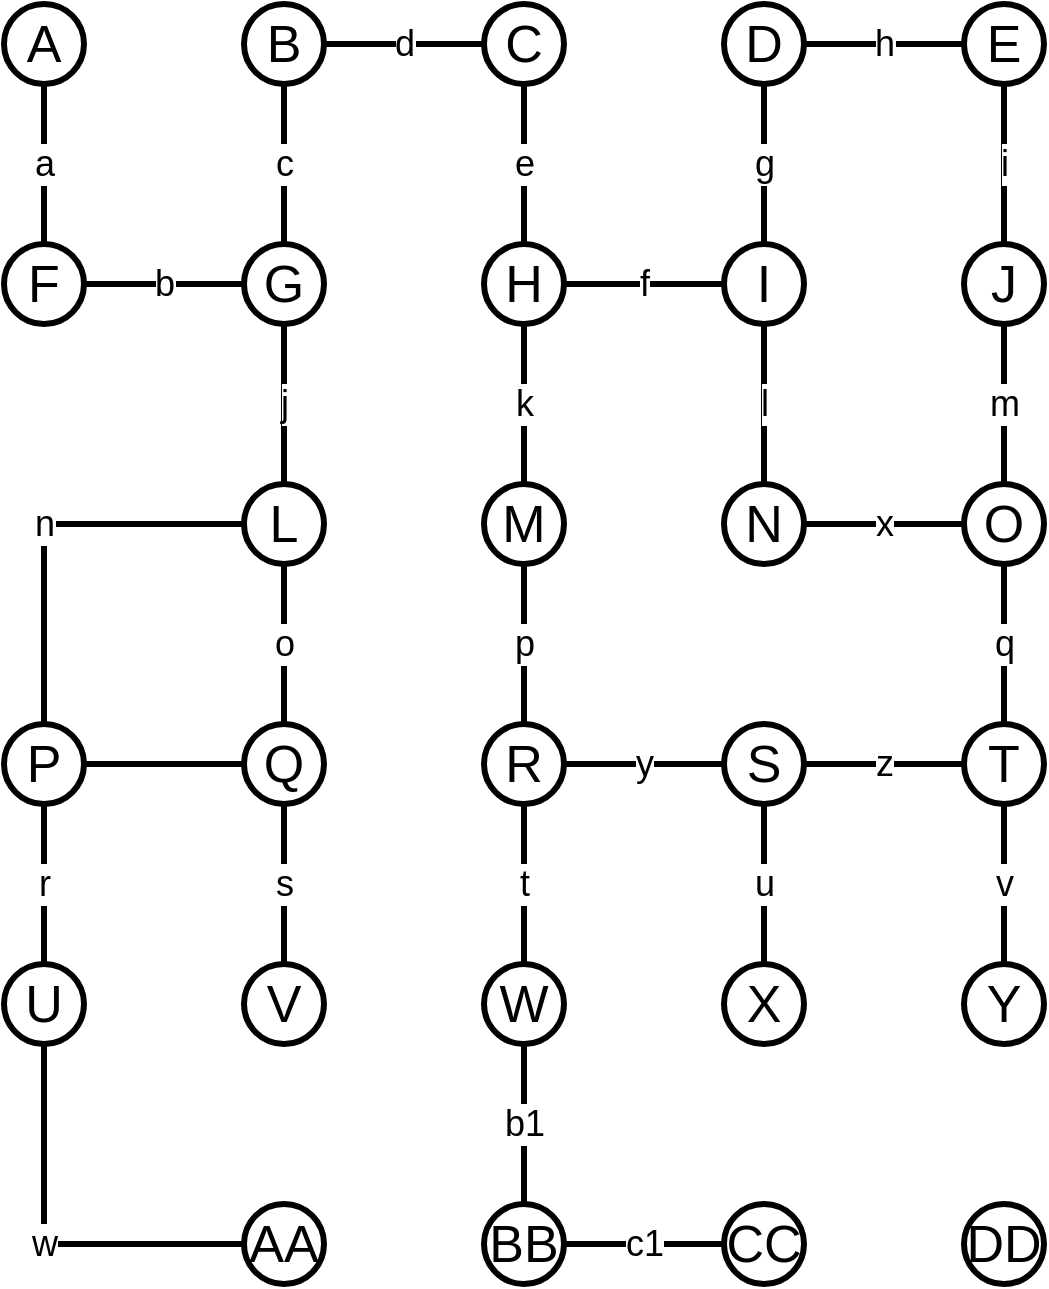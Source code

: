 <mxfile version="13.7.9" type="device"><diagram id="ytPTpGKPRrzAJ_ojnXxW" name="Страница 1"><mxGraphModel dx="1086" dy="966" grid="1" gridSize="10" guides="1" tooltips="1" connect="1" arrows="1" fold="1" page="1" pageScale="1" pageWidth="1000" pageHeight="1000" math="0" shadow="0"><root><mxCell id="0"/><mxCell id="1" parent="0"/><mxCell id="OQx8mOAYQRvFyqYxlBS7-1" value="A" style="ellipse;whiteSpace=wrap;html=1;" parent="1" vertex="1"><mxGeometry x="80" y="40" width="40" height="40" as="geometry"/></mxCell><mxCell id="OQx8mOAYQRvFyqYxlBS7-2" value="B" style="ellipse;whiteSpace=wrap;html=1;" parent="1" vertex="1"><mxGeometry x="200" y="40" width="40" height="40" as="geometry"/></mxCell><mxCell id="OQx8mOAYQRvFyqYxlBS7-6" value="F" style="ellipse;whiteSpace=wrap;html=1;" parent="1" vertex="1"><mxGeometry x="80" y="160" width="40" height="40" as="geometry"/></mxCell><mxCell id="OQx8mOAYQRvFyqYxlBS7-7" value="G" style="ellipse;whiteSpace=wrap;html=1;" parent="1" vertex="1"><mxGeometry x="200" y="160" width="40" height="40" as="geometry"/></mxCell><mxCell id="OQx8mOAYQRvFyqYxlBS7-26" value="a" style="endArrow=none;html=1;exitX=0.5;exitY=0;exitDx=0;exitDy=0;fontSize=18;strokeWidth=3;" parent="1" source="OQx8mOAYQRvFyqYxlBS7-6" edge="1"><mxGeometry width="50" height="50" relative="1" as="geometry"><mxPoint x="50" y="130" as="sourcePoint"/><mxPoint x="100" y="80" as="targetPoint"/></mxGeometry></mxCell><mxCell id="OQx8mOAYQRvFyqYxlBS7-51" value="d" style="edgeStyle=orthogonalEdgeStyle;rounded=0;orthogonalLoop=1;jettySize=auto;html=1;exitX=0;exitY=0.5;exitDx=0;exitDy=0;entryX=1;entryY=0.5;entryDx=0;entryDy=0;endArrow=none;endFill=0;fontSize=18;strokeWidth=3;" parent="1" source="OQx8mOAYQRvFyqYxlBS7-28" target="OQx8mOAYQRvFyqYxlBS7-2" edge="1"><mxGeometry relative="1" as="geometry"/></mxCell><mxCell id="OQx8mOAYQRvFyqYxlBS7-52" value="e" style="edgeStyle=orthogonalEdgeStyle;rounded=0;orthogonalLoop=1;jettySize=auto;html=1;exitX=0.5;exitY=1;exitDx=0;exitDy=0;entryX=0.5;entryY=0;entryDx=0;entryDy=0;endArrow=none;endFill=0;fontSize=18;strokeWidth=3;" parent="1" source="OQx8mOAYQRvFyqYxlBS7-28" target="OQx8mOAYQRvFyqYxlBS7-29" edge="1"><mxGeometry relative="1" as="geometry"/></mxCell><mxCell id="OQx8mOAYQRvFyqYxlBS7-28" value="C" style="ellipse;whiteSpace=wrap;html=1;" parent="1" vertex="1"><mxGeometry x="320" y="40" width="40" height="40" as="geometry"/></mxCell><mxCell id="OQx8mOAYQRvFyqYxlBS7-53" value="f" style="edgeStyle=orthogonalEdgeStyle;rounded=0;orthogonalLoop=1;jettySize=auto;html=1;endArrow=none;endFill=0;fontSize=18;strokeWidth=3;" parent="1" source="OQx8mOAYQRvFyqYxlBS7-29" target="OQx8mOAYQRvFyqYxlBS7-31" edge="1"><mxGeometry relative="1" as="geometry"/></mxCell><mxCell id="OQx8mOAYQRvFyqYxlBS7-60" value="k" style="edgeStyle=orthogonalEdgeStyle;rounded=0;orthogonalLoop=1;jettySize=auto;html=1;endArrow=none;endFill=0;fontSize=18;strokeWidth=3;" parent="1" source="OQx8mOAYQRvFyqYxlBS7-29" target="OQx8mOAYQRvFyqYxlBS7-36" edge="1"><mxGeometry relative="1" as="geometry"/></mxCell><mxCell id="OQx8mOAYQRvFyqYxlBS7-29" value="H" style="ellipse;whiteSpace=wrap;html=1;" parent="1" vertex="1"><mxGeometry x="320" y="160" width="40" height="40" as="geometry"/></mxCell><mxCell id="OQx8mOAYQRvFyqYxlBS7-55" value="h" style="edgeStyle=orthogonalEdgeStyle;rounded=0;orthogonalLoop=1;jettySize=auto;html=1;endArrow=none;endFill=0;fontSize=18;strokeWidth=3;" parent="1" source="OQx8mOAYQRvFyqYxlBS7-30" target="OQx8mOAYQRvFyqYxlBS7-32" edge="1"><mxGeometry relative="1" as="geometry"/></mxCell><mxCell id="OQx8mOAYQRvFyqYxlBS7-30" value="D" style="ellipse;whiteSpace=wrap;html=1;" parent="1" vertex="1"><mxGeometry x="440" y="40" width="40" height="40" as="geometry"/></mxCell><mxCell id="OQx8mOAYQRvFyqYxlBS7-54" value="g" style="edgeStyle=orthogonalEdgeStyle;rounded=0;orthogonalLoop=1;jettySize=auto;html=1;endArrow=none;endFill=0;fontSize=18;strokeWidth=3;" parent="1" source="OQx8mOAYQRvFyqYxlBS7-31" target="OQx8mOAYQRvFyqYxlBS7-30" edge="1"><mxGeometry relative="1" as="geometry"/></mxCell><mxCell id="OQx8mOAYQRvFyqYxlBS7-31" value="I" style="ellipse;whiteSpace=wrap;html=1;" parent="1" vertex="1"><mxGeometry x="440" y="160" width="40" height="40" as="geometry"/></mxCell><mxCell id="OQx8mOAYQRvFyqYxlBS7-56" value="i" style="edgeStyle=orthogonalEdgeStyle;rounded=0;orthogonalLoop=1;jettySize=auto;html=1;endArrow=none;endFill=0;fontSize=18;strokeWidth=3;" parent="1" source="OQx8mOAYQRvFyqYxlBS7-32" target="OQx8mOAYQRvFyqYxlBS7-33" edge="1"><mxGeometry relative="1" as="geometry"/></mxCell><mxCell id="OQx8mOAYQRvFyqYxlBS7-32" value="E" style="ellipse;whiteSpace=wrap;html=1;strokeWidth=3;fontSize=26;" parent="1" vertex="1"><mxGeometry x="560" y="40" width="40" height="40" as="geometry"/></mxCell><mxCell id="OQx8mOAYQRvFyqYxlBS7-57" value="m" style="edgeStyle=orthogonalEdgeStyle;rounded=0;orthogonalLoop=1;jettySize=auto;html=1;endArrow=none;endFill=0;fontSize=18;strokeWidth=3;" parent="1" source="OQx8mOAYQRvFyqYxlBS7-33" target="OQx8mOAYQRvFyqYxlBS7-46" edge="1"><mxGeometry relative="1" as="geometry"/></mxCell><mxCell id="OQx8mOAYQRvFyqYxlBS7-33" value="J" style="ellipse;whiteSpace=wrap;html=1;strokeWidth=3;fontSize=26;" parent="1" vertex="1"><mxGeometry x="560" y="160" width="40" height="40" as="geometry"/></mxCell><mxCell id="OQx8mOAYQRvFyqYxlBS7-62" value="j" style="edgeStyle=orthogonalEdgeStyle;rounded=0;orthogonalLoop=1;jettySize=auto;html=1;endArrow=none;endFill=0;fontSize=18;strokeWidth=3;" parent="1" source="OQx8mOAYQRvFyqYxlBS7-35" target="OQx8mOAYQRvFyqYxlBS7-7" edge="1"><mxGeometry relative="1" as="geometry"/></mxCell><mxCell id="OQx8mOAYQRvFyqYxlBS7-65" value="o" style="edgeStyle=orthogonalEdgeStyle;rounded=0;orthogonalLoop=1;jettySize=auto;html=1;endArrow=none;endFill=0;fontSize=18;strokeWidth=3;" parent="1" source="OQx8mOAYQRvFyqYxlBS7-35" target="OQx8mOAYQRvFyqYxlBS7-40" edge="1"><mxGeometry relative="1" as="geometry"/></mxCell><mxCell id="OQx8mOAYQRvFyqYxlBS7-35" value="L" style="ellipse;whiteSpace=wrap;html=1;strokeWidth=3;fontSize=26;" parent="1" vertex="1"><mxGeometry x="200" y="280" width="40" height="40" as="geometry"/></mxCell><mxCell id="OQx8mOAYQRvFyqYxlBS7-36" value="M" style="ellipse;whiteSpace=wrap;html=1;strokeWidth=3;fontSize=26;" parent="1" vertex="1"><mxGeometry x="320" y="280" width="40" height="40" as="geometry"/></mxCell><mxCell id="OQx8mOAYQRvFyqYxlBS7-59" value="l" style="edgeStyle=orthogonalEdgeStyle;rounded=0;orthogonalLoop=1;jettySize=auto;html=1;endArrow=none;endFill=0;fontSize=18;strokeWidth=3;" parent="1" source="OQx8mOAYQRvFyqYxlBS7-37" target="OQx8mOAYQRvFyqYxlBS7-31" edge="1"><mxGeometry relative="1" as="geometry"/></mxCell><mxCell id="OQx8mOAYQRvFyqYxlBS7-37" value="N" style="ellipse;whiteSpace=wrap;html=1;strokeWidth=3;fontSize=26;" parent="1" vertex="1"><mxGeometry x="440" y="280" width="40" height="40" as="geometry"/></mxCell><mxCell id="OQx8mOAYQRvFyqYxlBS7-66" value="" style="edgeStyle=orthogonalEdgeStyle;rounded=0;orthogonalLoop=1;jettySize=auto;html=1;endArrow=none;endFill=0;fontSize=18;strokeWidth=3;" parent="1" source="OQx8mOAYQRvFyqYxlBS7-38" target="OQx8mOAYQRvFyqYxlBS7-40" edge="1"><mxGeometry relative="1" as="geometry"/></mxCell><mxCell id="OQx8mOAYQRvFyqYxlBS7-38" value="P" style="ellipse;whiteSpace=wrap;html=1;strokeWidth=3;fontSize=26;" parent="1" vertex="1"><mxGeometry x="80" y="400" width="40" height="40" as="geometry"/></mxCell><mxCell id="OQx8mOAYQRvFyqYxlBS7-76" value="r" style="edgeStyle=orthogonalEdgeStyle;rounded=0;orthogonalLoop=1;jettySize=auto;html=1;endArrow=none;endFill=0;fontSize=18;strokeWidth=3;" parent="1" source="OQx8mOAYQRvFyqYxlBS7-39" target="OQx8mOAYQRvFyqYxlBS7-38" edge="1"><mxGeometry relative="1" as="geometry"/></mxCell><mxCell id="OQx8mOAYQRvFyqYxlBS7-39" value="U" style="ellipse;whiteSpace=wrap;html=1;strokeWidth=3;fontSize=26;" parent="1" vertex="1"><mxGeometry x="80" y="520" width="40" height="40" as="geometry"/></mxCell><mxCell id="OQx8mOAYQRvFyqYxlBS7-72" value="s" style="edgeStyle=orthogonalEdgeStyle;rounded=0;orthogonalLoop=1;jettySize=auto;html=1;endArrow=none;endFill=0;fontSize=18;strokeWidth=3;" parent="1" source="OQx8mOAYQRvFyqYxlBS7-40" target="OQx8mOAYQRvFyqYxlBS7-41" edge="1"><mxGeometry relative="1" as="geometry"/></mxCell><mxCell id="OQx8mOAYQRvFyqYxlBS7-40" value="Q" style="ellipse;whiteSpace=wrap;html=1;strokeWidth=3;fontSize=26;" parent="1" vertex="1"><mxGeometry x="200" y="400" width="40" height="40" as="geometry"/></mxCell><mxCell id="OQx8mOAYQRvFyqYxlBS7-41" value="V" style="ellipse;whiteSpace=wrap;html=1;strokeWidth=3;fontSize=26;" parent="1" vertex="1"><mxGeometry x="200" y="520" width="40" height="40" as="geometry"/></mxCell><mxCell id="OQx8mOAYQRvFyqYxlBS7-77" value="p" style="edgeStyle=orthogonalEdgeStyle;rounded=0;orthogonalLoop=1;jettySize=auto;html=1;endArrow=none;endFill=0;fontSize=18;strokeWidth=3;" parent="1" source="OQx8mOAYQRvFyqYxlBS7-42" target="OQx8mOAYQRvFyqYxlBS7-36" edge="1"><mxGeometry relative="1" as="geometry"/></mxCell><mxCell id="OQx8mOAYQRvFyqYxlBS7-78" value="t" style="edgeStyle=orthogonalEdgeStyle;rounded=0;orthogonalLoop=1;jettySize=auto;html=1;endArrow=none;endFill=0;fontSize=18;strokeWidth=3;" parent="1" source="OQx8mOAYQRvFyqYxlBS7-42" target="OQx8mOAYQRvFyqYxlBS7-43" edge="1"><mxGeometry relative="1" as="geometry"/></mxCell><mxCell id="OQx8mOAYQRvFyqYxlBS7-86" value="y" style="edgeStyle=orthogonalEdgeStyle;rounded=0;orthogonalLoop=1;jettySize=auto;html=1;endArrow=none;endFill=0;fontSize=18;strokeWidth=3;" parent="1" source="OQx8mOAYQRvFyqYxlBS7-42" target="OQx8mOAYQRvFyqYxlBS7-44" edge="1"><mxGeometry relative="1" as="geometry"/></mxCell><mxCell id="OQx8mOAYQRvFyqYxlBS7-42" value="R" style="ellipse;whiteSpace=wrap;html=1;strokeWidth=3;fontSize=26;" parent="1" vertex="1"><mxGeometry x="320" y="400" width="40" height="40" as="geometry"/></mxCell><mxCell id="OQx8mOAYQRvFyqYxlBS7-80" value="b1" style="edgeStyle=orthogonalEdgeStyle;rounded=0;orthogonalLoop=1;jettySize=auto;html=1;endArrow=none;endFill=0;fontSize=18;strokeWidth=3;" parent="1" source="OQx8mOAYQRvFyqYxlBS7-43" target="OQx8mOAYQRvFyqYxlBS7-69" edge="1"><mxGeometry relative="1" as="geometry"/></mxCell><mxCell id="OQx8mOAYQRvFyqYxlBS7-43" value="W" style="ellipse;whiteSpace=wrap;html=1;strokeWidth=3;fontSize=26;" parent="1" vertex="1"><mxGeometry x="320" y="520" width="40" height="40" as="geometry"/></mxCell><mxCell id="OQx8mOAYQRvFyqYxlBS7-87" value="z" style="edgeStyle=orthogonalEdgeStyle;rounded=0;orthogonalLoop=1;jettySize=auto;html=1;endArrow=none;endFill=0;fontSize=18;strokeWidth=3;" parent="1" source="OQx8mOAYQRvFyqYxlBS7-44" target="OQx8mOAYQRvFyqYxlBS7-47" edge="1"><mxGeometry relative="1" as="geometry"/></mxCell><mxCell id="OQx8mOAYQRvFyqYxlBS7-88" value="u" style="edgeStyle=orthogonalEdgeStyle;rounded=0;orthogonalLoop=1;jettySize=auto;html=1;endArrow=none;endFill=0;fontSize=18;strokeWidth=3;" parent="1" source="OQx8mOAYQRvFyqYxlBS7-44" target="OQx8mOAYQRvFyqYxlBS7-45" edge="1"><mxGeometry relative="1" as="geometry"/></mxCell><mxCell id="OQx8mOAYQRvFyqYxlBS7-44" value="S" style="ellipse;whiteSpace=wrap;html=1;strokeWidth=3;fontSize=26;" parent="1" vertex="1"><mxGeometry x="440" y="400" width="40" height="40" as="geometry"/></mxCell><mxCell id="OQx8mOAYQRvFyqYxlBS7-45" value="X" style="ellipse;whiteSpace=wrap;html=1;strokeWidth=3;fontSize=26;" parent="1" vertex="1"><mxGeometry x="440" y="520" width="40" height="40" as="geometry"/></mxCell><mxCell id="OQx8mOAYQRvFyqYxlBS7-58" value="x" style="edgeStyle=orthogonalEdgeStyle;rounded=0;orthogonalLoop=1;jettySize=auto;html=1;endArrow=none;endFill=0;fontSize=18;strokeWidth=3;" parent="1" source="OQx8mOAYQRvFyqYxlBS7-46" target="OQx8mOAYQRvFyqYxlBS7-37" edge="1"><mxGeometry relative="1" as="geometry"/></mxCell><mxCell id="OQx8mOAYQRvFyqYxlBS7-46" value="O" style="ellipse;whiteSpace=wrap;html=1;" parent="1" vertex="1"><mxGeometry x="560" y="280" width="40" height="40" as="geometry"/></mxCell><mxCell id="OQx8mOAYQRvFyqYxlBS7-85" value="q" style="edgeStyle=orthogonalEdgeStyle;rounded=0;orthogonalLoop=1;jettySize=auto;html=1;endArrow=none;endFill=0;fontSize=18;strokeWidth=3;" parent="1" source="OQx8mOAYQRvFyqYxlBS7-47" target="OQx8mOAYQRvFyqYxlBS7-46" edge="1"><mxGeometry relative="1" as="geometry"/></mxCell><mxCell id="OQx8mOAYQRvFyqYxlBS7-47" value="T" style="ellipse;whiteSpace=wrap;html=1;strokeWidth=3;fontSize=26;" parent="1" vertex="1"><mxGeometry x="560" y="400" width="40" height="40" as="geometry"/></mxCell><mxCell id="OQx8mOAYQRvFyqYxlBS7-84" value="v" style="edgeStyle=orthogonalEdgeStyle;rounded=0;orthogonalLoop=1;jettySize=auto;html=1;endArrow=none;endFill=0;fontSize=18;strokeWidth=3;" parent="1" source="OQx8mOAYQRvFyqYxlBS7-48" target="OQx8mOAYQRvFyqYxlBS7-47" edge="1"><mxGeometry relative="1" as="geometry"/></mxCell><mxCell id="OQx8mOAYQRvFyqYxlBS7-48" value="Y" style="ellipse;whiteSpace=wrap;html=1;strokeWidth=3;fontSize=26;" parent="1" vertex="1"><mxGeometry x="560" y="520" width="40" height="40" as="geometry"/></mxCell><mxCell id="OQx8mOAYQRvFyqYxlBS7-49" value="b" style="endArrow=none;html=1;entryX=0;entryY=0.5;entryDx=0;entryDy=0;fontSize=18;strokeWidth=3;" parent="1" target="OQx8mOAYQRvFyqYxlBS7-7" edge="1"><mxGeometry width="50" height="50" relative="1" as="geometry"><mxPoint x="120" y="180" as="sourcePoint"/><mxPoint x="170" y="130" as="targetPoint"/></mxGeometry></mxCell><mxCell id="OQx8mOAYQRvFyqYxlBS7-50" value="c" style="endArrow=none;html=1;entryX=0.5;entryY=1;entryDx=0;entryDy=0;fontSize=18;strokeWidth=3;" parent="1" target="OQx8mOAYQRvFyqYxlBS7-2" edge="1"><mxGeometry width="50" height="50" relative="1" as="geometry"><mxPoint x="220" y="160" as="sourcePoint"/><mxPoint x="270" y="110" as="targetPoint"/></mxGeometry></mxCell><mxCell id="OQx8mOAYQRvFyqYxlBS7-64" value="n" style="endArrow=none;html=1;exitX=0.5;exitY=0;exitDx=0;exitDy=0;entryX=0;entryY=0.5;entryDx=0;entryDy=0;fontSize=18;strokeWidth=3;rounded=0;" parent="1" source="OQx8mOAYQRvFyqYxlBS7-38" target="OQx8mOAYQRvFyqYxlBS7-35" edge="1"><mxGeometry width="50" height="50" relative="1" as="geometry"><mxPoint x="120" y="400" as="sourcePoint"/><mxPoint x="170" y="350" as="targetPoint"/><Array as="points"><mxPoint x="100" y="300"/></Array></mxGeometry></mxCell><mxCell id="OQx8mOAYQRvFyqYxlBS7-68" value="AA" style="ellipse;whiteSpace=wrap;html=1;strokeWidth=3;fontSize=26;" parent="1" vertex="1"><mxGeometry x="200" y="640" width="40" height="40" as="geometry"/></mxCell><mxCell id="OQx8mOAYQRvFyqYxlBS7-81" value="c1" style="edgeStyle=orthogonalEdgeStyle;rounded=0;orthogonalLoop=1;jettySize=auto;html=1;endArrow=none;endFill=0;fontSize=18;strokeWidth=3;" parent="1" source="OQx8mOAYQRvFyqYxlBS7-69" target="OQx8mOAYQRvFyqYxlBS7-70" edge="1"><mxGeometry relative="1" as="geometry"/></mxCell><mxCell id="OQx8mOAYQRvFyqYxlBS7-69" value="BB" style="ellipse;whiteSpace=wrap;html=1;strokeWidth=3;fontSize=26;" parent="1" vertex="1"><mxGeometry x="320" y="640" width="40" height="40" as="geometry"/></mxCell><mxCell id="OQx8mOAYQRvFyqYxlBS7-70" value="CC" style="ellipse;whiteSpace=wrap;html=1;strokeWidth=3;fontSize=26;" parent="1" vertex="1"><mxGeometry x="440" y="640" width="40" height="40" as="geometry"/></mxCell><mxCell id="OQx8mOAYQRvFyqYxlBS7-71" value="DD" style="ellipse;whiteSpace=wrap;html=1;strokeWidth=3;fontSize=26;" parent="1" vertex="1"><mxGeometry x="560" y="640" width="40" height="40" as="geometry"/></mxCell><mxCell id="OQx8mOAYQRvFyqYxlBS7-75" value="w" style="endArrow=none;html=1;exitX=0.5;exitY=1;exitDx=0;exitDy=0;entryX=0;entryY=0.5;entryDx=0;entryDy=0;fontSize=18;strokeWidth=3;rounded=0;" parent="1" source="OQx8mOAYQRvFyqYxlBS7-39" target="OQx8mOAYQRvFyqYxlBS7-68" edge="1"><mxGeometry width="50" height="50" relative="1" as="geometry"><mxPoint x="150" y="570" as="sourcePoint"/><mxPoint x="200" y="520" as="targetPoint"/><Array as="points"><mxPoint x="100" y="660"/></Array></mxGeometry></mxCell><mxCell id="OQx8mOAYQRvFyqYxlBS7-89" value="A" style="ellipse;whiteSpace=wrap;html=1;" parent="1" vertex="1"><mxGeometry x="80" y="40" width="40" height="40" as="geometry"/></mxCell><mxCell id="OQx8mOAYQRvFyqYxlBS7-90" value="F" style="ellipse;whiteSpace=wrap;html=1;" parent="1" vertex="1"><mxGeometry x="80" y="160" width="40" height="40" as="geometry"/></mxCell><mxCell id="OQx8mOAYQRvFyqYxlBS7-91" value="G" style="ellipse;whiteSpace=wrap;html=1;" parent="1" vertex="1"><mxGeometry x="200" y="160" width="40" height="40" as="geometry"/></mxCell><mxCell id="OQx8mOAYQRvFyqYxlBS7-92" value="A" style="ellipse;whiteSpace=wrap;html=1;" parent="1" vertex="1"><mxGeometry x="80" y="40" width="40" height="40" as="geometry"/></mxCell><mxCell id="OQx8mOAYQRvFyqYxlBS7-93" value="F" style="ellipse;whiteSpace=wrap;html=1;" parent="1" vertex="1"><mxGeometry x="80" y="160" width="40" height="40" as="geometry"/></mxCell><mxCell id="OQx8mOAYQRvFyqYxlBS7-94" value="G" style="ellipse;whiteSpace=wrap;html=1;" parent="1" vertex="1"><mxGeometry x="200" y="160" width="40" height="40" as="geometry"/></mxCell><mxCell id="OQx8mOAYQRvFyqYxlBS7-95" value="B" style="ellipse;whiteSpace=wrap;html=1;" parent="1" vertex="1"><mxGeometry x="200" y="40" width="40" height="40" as="geometry"/></mxCell><mxCell id="OQx8mOAYQRvFyqYxlBS7-96" value="C" style="ellipse;whiteSpace=wrap;html=1;" parent="1" vertex="1"><mxGeometry x="320" y="40" width="40" height="40" as="geometry"/></mxCell><mxCell id="OQx8mOAYQRvFyqYxlBS7-97" value="H" style="ellipse;whiteSpace=wrap;html=1;" parent="1" vertex="1"><mxGeometry x="320" y="160" width="40" height="40" as="geometry"/></mxCell><mxCell id="OQx8mOAYQRvFyqYxlBS7-98" value="A" style="ellipse;whiteSpace=wrap;html=1;strokeWidth=3;fontSize=26;" parent="1" vertex="1"><mxGeometry x="80" y="40" width="40" height="40" as="geometry"/></mxCell><mxCell id="OQx8mOAYQRvFyqYxlBS7-99" value="F" style="ellipse;whiteSpace=wrap;html=1;strokeWidth=3;fontSize=26;" parent="1" vertex="1"><mxGeometry x="80" y="160" width="40" height="40" as="geometry"/></mxCell><mxCell id="OQx8mOAYQRvFyqYxlBS7-100" value="G" style="ellipse;whiteSpace=wrap;html=1;strokeWidth=3;fontSize=26;" parent="1" vertex="1"><mxGeometry x="200" y="160" width="40" height="40" as="geometry"/></mxCell><mxCell id="OQx8mOAYQRvFyqYxlBS7-101" value="B" style="ellipse;whiteSpace=wrap;html=1;strokeWidth=3;fontSize=26;" parent="1" vertex="1"><mxGeometry x="200" y="40" width="40" height="40" as="geometry"/></mxCell><mxCell id="OQx8mOAYQRvFyqYxlBS7-102" value="C" style="ellipse;whiteSpace=wrap;html=1;strokeWidth=3;fontSize=26;" parent="1" vertex="1"><mxGeometry x="320" y="40" width="40" height="40" as="geometry"/></mxCell><mxCell id="OQx8mOAYQRvFyqYxlBS7-103" value="H" style="ellipse;whiteSpace=wrap;html=1;strokeWidth=3;fontSize=26;" parent="1" vertex="1"><mxGeometry x="320" y="160" width="40" height="40" as="geometry"/></mxCell><mxCell id="OQx8mOAYQRvFyqYxlBS7-104" value="D" style="ellipse;whiteSpace=wrap;html=1;strokeWidth=3;fontSize=26;" parent="1" vertex="1"><mxGeometry x="440" y="40" width="40" height="40" as="geometry"/></mxCell><mxCell id="OQx8mOAYQRvFyqYxlBS7-105" value="I" style="ellipse;whiteSpace=wrap;html=1;strokeWidth=3;fontSize=26;" parent="1" vertex="1"><mxGeometry x="440" y="160" width="40" height="40" as="geometry"/></mxCell><mxCell id="OQx8mOAYQRvFyqYxlBS7-107" value="O" style="ellipse;whiteSpace=wrap;html=1;strokeWidth=3;fontSize=26;" parent="1" vertex="1"><mxGeometry x="560" y="280" width="40" height="40" as="geometry"/></mxCell></root></mxGraphModel></diagram></mxfile>